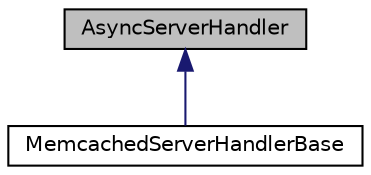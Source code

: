 digraph "AsyncServerHandler"
{
  edge [fontname="Helvetica",fontsize="10",labelfontname="Helvetica",labelfontsize="10"];
  node [fontname="Helvetica",fontsize="10",shape=record];
  Node1 [label="AsyncServerHandler",height=0.2,width=0.4,color="black", fillcolor="grey75", style="filled", fontcolor="black"];
  Node1 -> Node2 [dir="back",color="midnightblue",fontsize="10",style="solid",fontname="Helvetica"];
  Node2 [label="MemcachedServerHandlerBase",height=0.2,width=0.4,color="black", fillcolor="white", style="filled",URL="$structevo_1_1async_1_1_memcached_server_handler_base.html",tooltip="Base class for user defined Memcached server handler. "];
}
